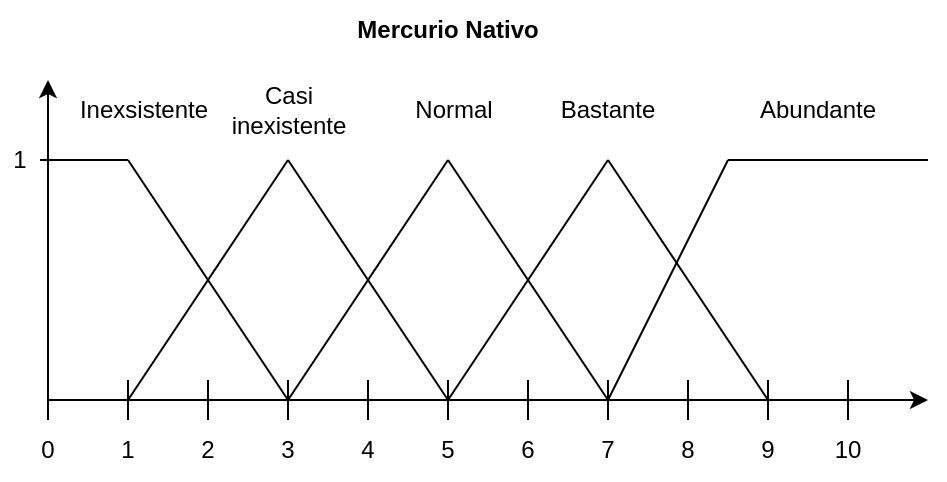 <mxfile version="16.6.3" type="device"><diagram id="JECx5cpG9eQKHh2DOXFh" name="Page-1"><mxGraphModel dx="981" dy="526" grid="1" gridSize="10" guides="1" tooltips="1" connect="1" arrows="1" fold="1" page="1" pageScale="1" pageWidth="827" pageHeight="1169" math="0" shadow="0"><root><mxCell id="0"/><mxCell id="1" parent="0"/><mxCell id="DXV62GcNpUA1bGYEdXa0-1" value="" style="endArrow=classic;html=1;rounded=0;" parent="1" edge="1"><mxGeometry width="50" height="50" relative="1" as="geometry"><mxPoint x="120" y="400" as="sourcePoint"/><mxPoint x="120" y="240" as="targetPoint"/></mxGeometry></mxCell><mxCell id="DXV62GcNpUA1bGYEdXa0-2" value="" style="endArrow=classic;html=1;rounded=0;" parent="1" edge="1"><mxGeometry width="50" height="50" relative="1" as="geometry"><mxPoint x="120" y="400" as="sourcePoint"/><mxPoint x="560" y="400" as="targetPoint"/></mxGeometry></mxCell><mxCell id="DXV62GcNpUA1bGYEdXa0-3" value="" style="endArrow=none;html=1;rounded=0;" parent="1" edge="1"><mxGeometry width="50" height="50" relative="1" as="geometry"><mxPoint x="120" y="280" as="sourcePoint"/><mxPoint x="160" y="280" as="targetPoint"/></mxGeometry></mxCell><mxCell id="DXV62GcNpUA1bGYEdXa0-4" value="1" style="text;html=1;strokeColor=none;fillColor=none;align=center;verticalAlign=middle;whiteSpace=wrap;rounded=0;" parent="1" vertex="1"><mxGeometry x="150" y="410" width="20" height="30" as="geometry"/></mxCell><mxCell id="DXV62GcNpUA1bGYEdXa0-5" value="" style="endArrow=none;html=1;rounded=0;exitX=0.5;exitY=0;exitDx=0;exitDy=0;" parent="1" source="DXV62GcNpUA1bGYEdXa0-4" edge="1"><mxGeometry width="50" height="50" relative="1" as="geometry"><mxPoint x="170" y="410" as="sourcePoint"/><mxPoint x="160" y="390" as="targetPoint"/></mxGeometry></mxCell><mxCell id="DXV62GcNpUA1bGYEdXa0-6" value="2" style="text;html=1;strokeColor=none;fillColor=none;align=center;verticalAlign=middle;whiteSpace=wrap;rounded=0;" parent="1" vertex="1"><mxGeometry x="190" y="410" width="20" height="30" as="geometry"/></mxCell><mxCell id="DXV62GcNpUA1bGYEdXa0-7" value="" style="endArrow=none;html=1;rounded=0;exitX=0.5;exitY=0;exitDx=0;exitDy=0;" parent="1" source="DXV62GcNpUA1bGYEdXa0-6" edge="1"><mxGeometry width="50" height="50" relative="1" as="geometry"><mxPoint x="210" y="410" as="sourcePoint"/><mxPoint x="200" y="390" as="targetPoint"/></mxGeometry></mxCell><mxCell id="DXV62GcNpUA1bGYEdXa0-8" value="3" style="text;html=1;strokeColor=none;fillColor=none;align=center;verticalAlign=middle;whiteSpace=wrap;rounded=0;" parent="1" vertex="1"><mxGeometry x="230" y="410" width="20" height="30" as="geometry"/></mxCell><mxCell id="DXV62GcNpUA1bGYEdXa0-9" value="" style="endArrow=none;html=1;rounded=0;exitX=0.5;exitY=0;exitDx=0;exitDy=0;" parent="1" source="DXV62GcNpUA1bGYEdXa0-8" edge="1"><mxGeometry width="50" height="50" relative="1" as="geometry"><mxPoint x="250" y="410" as="sourcePoint"/><mxPoint x="240" y="390" as="targetPoint"/></mxGeometry></mxCell><mxCell id="DXV62GcNpUA1bGYEdXa0-10" value="4" style="text;html=1;strokeColor=none;fillColor=none;align=center;verticalAlign=middle;whiteSpace=wrap;rounded=0;" parent="1" vertex="1"><mxGeometry x="270" y="410" width="20" height="30" as="geometry"/></mxCell><mxCell id="DXV62GcNpUA1bGYEdXa0-11" value="" style="endArrow=none;html=1;rounded=0;exitX=0.5;exitY=0;exitDx=0;exitDy=0;" parent="1" source="DXV62GcNpUA1bGYEdXa0-10" edge="1"><mxGeometry width="50" height="50" relative="1" as="geometry"><mxPoint x="290" y="410" as="sourcePoint"/><mxPoint x="280" y="390" as="targetPoint"/></mxGeometry></mxCell><mxCell id="DXV62GcNpUA1bGYEdXa0-12" value="5" style="text;html=1;strokeColor=none;fillColor=none;align=center;verticalAlign=middle;whiteSpace=wrap;rounded=0;" parent="1" vertex="1"><mxGeometry x="310" y="410" width="20" height="30" as="geometry"/></mxCell><mxCell id="DXV62GcNpUA1bGYEdXa0-13" value="" style="endArrow=none;html=1;rounded=0;exitX=0.5;exitY=0;exitDx=0;exitDy=0;" parent="1" source="DXV62GcNpUA1bGYEdXa0-12" edge="1"><mxGeometry width="50" height="50" relative="1" as="geometry"><mxPoint x="330" y="410" as="sourcePoint"/><mxPoint x="320" y="390" as="targetPoint"/></mxGeometry></mxCell><mxCell id="DXV62GcNpUA1bGYEdXa0-14" value="6" style="text;html=1;strokeColor=none;fillColor=none;align=center;verticalAlign=middle;whiteSpace=wrap;rounded=0;" parent="1" vertex="1"><mxGeometry x="350" y="410" width="20" height="30" as="geometry"/></mxCell><mxCell id="DXV62GcNpUA1bGYEdXa0-15" value="" style="endArrow=none;html=1;rounded=0;exitX=0.5;exitY=0;exitDx=0;exitDy=0;" parent="1" source="DXV62GcNpUA1bGYEdXa0-14" edge="1"><mxGeometry width="50" height="50" relative="1" as="geometry"><mxPoint x="370" y="410" as="sourcePoint"/><mxPoint x="360" y="390" as="targetPoint"/></mxGeometry></mxCell><mxCell id="DXV62GcNpUA1bGYEdXa0-16" value="7" style="text;html=1;strokeColor=none;fillColor=none;align=center;verticalAlign=middle;whiteSpace=wrap;rounded=0;" parent="1" vertex="1"><mxGeometry x="390" y="410" width="20" height="30" as="geometry"/></mxCell><mxCell id="DXV62GcNpUA1bGYEdXa0-17" value="" style="endArrow=none;html=1;rounded=0;exitX=0.5;exitY=0;exitDx=0;exitDy=0;" parent="1" source="DXV62GcNpUA1bGYEdXa0-16" edge="1"><mxGeometry width="50" height="50" relative="1" as="geometry"><mxPoint x="410" y="410" as="sourcePoint"/><mxPoint x="400" y="390" as="targetPoint"/></mxGeometry></mxCell><mxCell id="DXV62GcNpUA1bGYEdXa0-18" value="8" style="text;html=1;strokeColor=none;fillColor=none;align=center;verticalAlign=middle;whiteSpace=wrap;rounded=0;" parent="1" vertex="1"><mxGeometry x="430" y="410" width="20" height="30" as="geometry"/></mxCell><mxCell id="DXV62GcNpUA1bGYEdXa0-19" value="" style="endArrow=none;html=1;rounded=0;exitX=0.5;exitY=0;exitDx=0;exitDy=0;" parent="1" source="DXV62GcNpUA1bGYEdXa0-18" edge="1"><mxGeometry width="50" height="50" relative="1" as="geometry"><mxPoint x="450" y="410" as="sourcePoint"/><mxPoint x="440" y="390" as="targetPoint"/></mxGeometry></mxCell><mxCell id="DXV62GcNpUA1bGYEdXa0-20" value="9" style="text;html=1;strokeColor=none;fillColor=none;align=center;verticalAlign=middle;whiteSpace=wrap;rounded=0;" parent="1" vertex="1"><mxGeometry x="470" y="410" width="20" height="30" as="geometry"/></mxCell><mxCell id="DXV62GcNpUA1bGYEdXa0-21" value="" style="endArrow=none;html=1;rounded=0;exitX=0.5;exitY=0;exitDx=0;exitDy=0;" parent="1" source="DXV62GcNpUA1bGYEdXa0-20" edge="1"><mxGeometry width="50" height="50" relative="1" as="geometry"><mxPoint x="490" y="410" as="sourcePoint"/><mxPoint x="480" y="390" as="targetPoint"/></mxGeometry></mxCell><mxCell id="DXV62GcNpUA1bGYEdXa0-22" value="10" style="text;html=1;strokeColor=none;fillColor=none;align=center;verticalAlign=middle;whiteSpace=wrap;rounded=0;" parent="1" vertex="1"><mxGeometry x="510" y="410" width="20" height="30" as="geometry"/></mxCell><mxCell id="DXV62GcNpUA1bGYEdXa0-23" value="" style="endArrow=none;html=1;rounded=0;exitX=0.5;exitY=0;exitDx=0;exitDy=0;" parent="1" source="DXV62GcNpUA1bGYEdXa0-22" edge="1"><mxGeometry width="50" height="50" relative="1" as="geometry"><mxPoint x="530" y="410" as="sourcePoint"/><mxPoint x="520" y="390" as="targetPoint"/></mxGeometry></mxCell><mxCell id="DXV62GcNpUA1bGYEdXa0-26" value="0" style="text;html=1;strokeColor=none;fillColor=none;align=center;verticalAlign=middle;whiteSpace=wrap;rounded=0;" parent="1" vertex="1"><mxGeometry x="110" y="410" width="20" height="30" as="geometry"/></mxCell><mxCell id="DXV62GcNpUA1bGYEdXa0-28" value="1" style="text;html=1;strokeColor=none;fillColor=none;align=center;verticalAlign=middle;whiteSpace=wrap;rounded=0;" parent="1" vertex="1"><mxGeometry x="96" y="270" width="20" height="20" as="geometry"/></mxCell><mxCell id="DXV62GcNpUA1bGYEdXa0-27" value="" style="endArrow=none;html=1;rounded=0;exitX=0.5;exitY=0;exitDx=0;exitDy=0;" parent="1" source="DXV62GcNpUA1bGYEdXa0-26" edge="1"><mxGeometry width="50" height="50" relative="1" as="geometry"><mxPoint x="130" y="410" as="sourcePoint"/><mxPoint x="120" y="390" as="targetPoint"/></mxGeometry></mxCell><mxCell id="DXV62GcNpUA1bGYEdXa0-29" value="" style="endArrow=none;html=1;rounded=0;exitX=1;exitY=0.5;exitDx=0;exitDy=0;" parent="1" source="DXV62GcNpUA1bGYEdXa0-28" edge="1"><mxGeometry width="50" height="50" relative="1" as="geometry"><mxPoint x="240" y="400" as="sourcePoint"/><mxPoint x="120" y="280" as="targetPoint"/></mxGeometry></mxCell><mxCell id="DXV62GcNpUA1bGYEdXa0-30" value="" style="endArrow=none;html=1;rounded=0;" parent="1" edge="1"><mxGeometry width="50" height="50" relative="1" as="geometry"><mxPoint x="240" y="400" as="sourcePoint"/><mxPoint x="160" y="280" as="targetPoint"/></mxGeometry></mxCell><mxCell id="DXV62GcNpUA1bGYEdXa0-31" value="" style="endArrow=none;html=1;rounded=0;" parent="1" edge="1"><mxGeometry width="50" height="50" relative="1" as="geometry"><mxPoint x="160" y="400" as="sourcePoint"/><mxPoint x="240" y="280" as="targetPoint"/></mxGeometry></mxCell><mxCell id="DXV62GcNpUA1bGYEdXa0-32" value="" style="endArrow=none;html=1;rounded=0;" parent="1" edge="1"><mxGeometry width="50" height="50" relative="1" as="geometry"><mxPoint x="320" y="400" as="sourcePoint"/><mxPoint x="240" y="280" as="targetPoint"/></mxGeometry></mxCell><mxCell id="DXV62GcNpUA1bGYEdXa0-33" value="" style="endArrow=none;html=1;rounded=0;" parent="1" edge="1"><mxGeometry width="50" height="50" relative="1" as="geometry"><mxPoint x="400" y="400" as="sourcePoint"/><mxPoint x="460" y="280" as="targetPoint"/></mxGeometry></mxCell><mxCell id="DXV62GcNpUA1bGYEdXa0-34" value="" style="endArrow=none;html=1;rounded=0;" parent="1" edge="1"><mxGeometry width="50" height="50" relative="1" as="geometry"><mxPoint x="460" y="280" as="sourcePoint"/><mxPoint x="560" y="280" as="targetPoint"/></mxGeometry></mxCell><mxCell id="bcL1WPBQ8hkOdzrCHyAZ-1" value="" style="endArrow=none;html=1;rounded=0;" parent="1" edge="1"><mxGeometry width="50" height="50" relative="1" as="geometry"><mxPoint x="240" y="400" as="sourcePoint"/><mxPoint x="320" y="280" as="targetPoint"/></mxGeometry></mxCell><mxCell id="bcL1WPBQ8hkOdzrCHyAZ-2" value="" style="endArrow=none;html=1;rounded=0;" parent="1" edge="1"><mxGeometry width="50" height="50" relative="1" as="geometry"><mxPoint x="400" y="400" as="sourcePoint"/><mxPoint x="320" y="280" as="targetPoint"/></mxGeometry></mxCell><mxCell id="bcL1WPBQ8hkOdzrCHyAZ-3" value="" style="endArrow=none;html=1;rounded=0;" parent="1" edge="1"><mxGeometry width="50" height="50" relative="1" as="geometry"><mxPoint x="320" y="400" as="sourcePoint"/><mxPoint x="400" y="280" as="targetPoint"/></mxGeometry></mxCell><mxCell id="bcL1WPBQ8hkOdzrCHyAZ-4" value="" style="endArrow=none;html=1;rounded=0;" parent="1" edge="1"><mxGeometry width="50" height="50" relative="1" as="geometry"><mxPoint x="480" y="400" as="sourcePoint"/><mxPoint x="400" y="280" as="targetPoint"/></mxGeometry></mxCell><mxCell id="bcL1WPBQ8hkOdzrCHyAZ-5" value="&lt;b&gt;Mercurio Nativo&lt;/b&gt;" style="text;html=1;strokeColor=none;fillColor=none;align=center;verticalAlign=middle;whiteSpace=wrap;rounded=0;" parent="1" vertex="1"><mxGeometry x="123" y="200" width="394" height="30" as="geometry"/></mxCell><mxCell id="bcL1WPBQ8hkOdzrCHyAZ-6" value="Inexsistente" style="text;html=1;strokeColor=none;fillColor=none;align=center;verticalAlign=middle;whiteSpace=wrap;rounded=0;" parent="1" vertex="1"><mxGeometry x="123" y="240" width="90" height="30" as="geometry"/></mxCell><mxCell id="bcL1WPBQ8hkOdzrCHyAZ-7" value="Casi inexistente" style="text;html=1;strokeColor=none;fillColor=none;align=center;verticalAlign=middle;whiteSpace=wrap;rounded=0;" parent="1" vertex="1"><mxGeometry x="202.5" y="240" width="75" height="30" as="geometry"/></mxCell><mxCell id="nGbdutGXKzpYeT0QbBAx-4" value="Normal" style="text;html=1;strokeColor=none;fillColor=none;align=center;verticalAlign=middle;whiteSpace=wrap;rounded=0;" vertex="1" parent="1"><mxGeometry x="277.5" y="240" width="90" height="30" as="geometry"/></mxCell><mxCell id="nGbdutGXKzpYeT0QbBAx-5" value="Bastante" style="text;html=1;strokeColor=none;fillColor=none;align=center;verticalAlign=middle;whiteSpace=wrap;rounded=0;" vertex="1" parent="1"><mxGeometry x="355" y="240" width="90" height="30" as="geometry"/></mxCell><mxCell id="nGbdutGXKzpYeT0QbBAx-6" value="Abundante" style="text;html=1;strokeColor=none;fillColor=none;align=center;verticalAlign=middle;whiteSpace=wrap;rounded=0;" vertex="1" parent="1"><mxGeometry x="460" y="240" width="90" height="30" as="geometry"/></mxCell></root></mxGraphModel></diagram></mxfile>